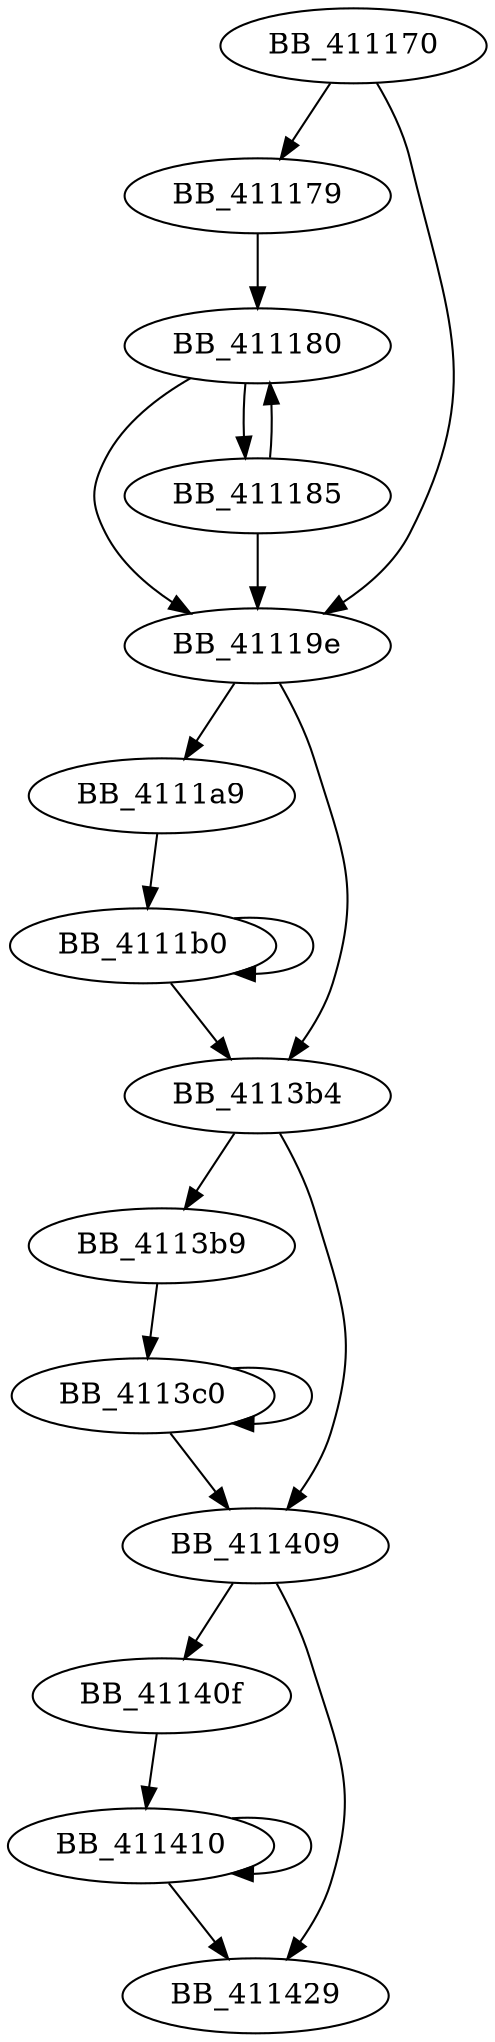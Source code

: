 DiGraph sub_411170{
BB_411170->BB_411179
BB_411170->BB_41119e
BB_411179->BB_411180
BB_411180->BB_411185
BB_411180->BB_41119e
BB_411185->BB_411180
BB_411185->BB_41119e
BB_41119e->BB_4111a9
BB_41119e->BB_4113b4
BB_4111a9->BB_4111b0
BB_4111b0->BB_4111b0
BB_4111b0->BB_4113b4
BB_4113b4->BB_4113b9
BB_4113b4->BB_411409
BB_4113b9->BB_4113c0
BB_4113c0->BB_4113c0
BB_4113c0->BB_411409
BB_411409->BB_41140f
BB_411409->BB_411429
BB_41140f->BB_411410
BB_411410->BB_411410
BB_411410->BB_411429
}
